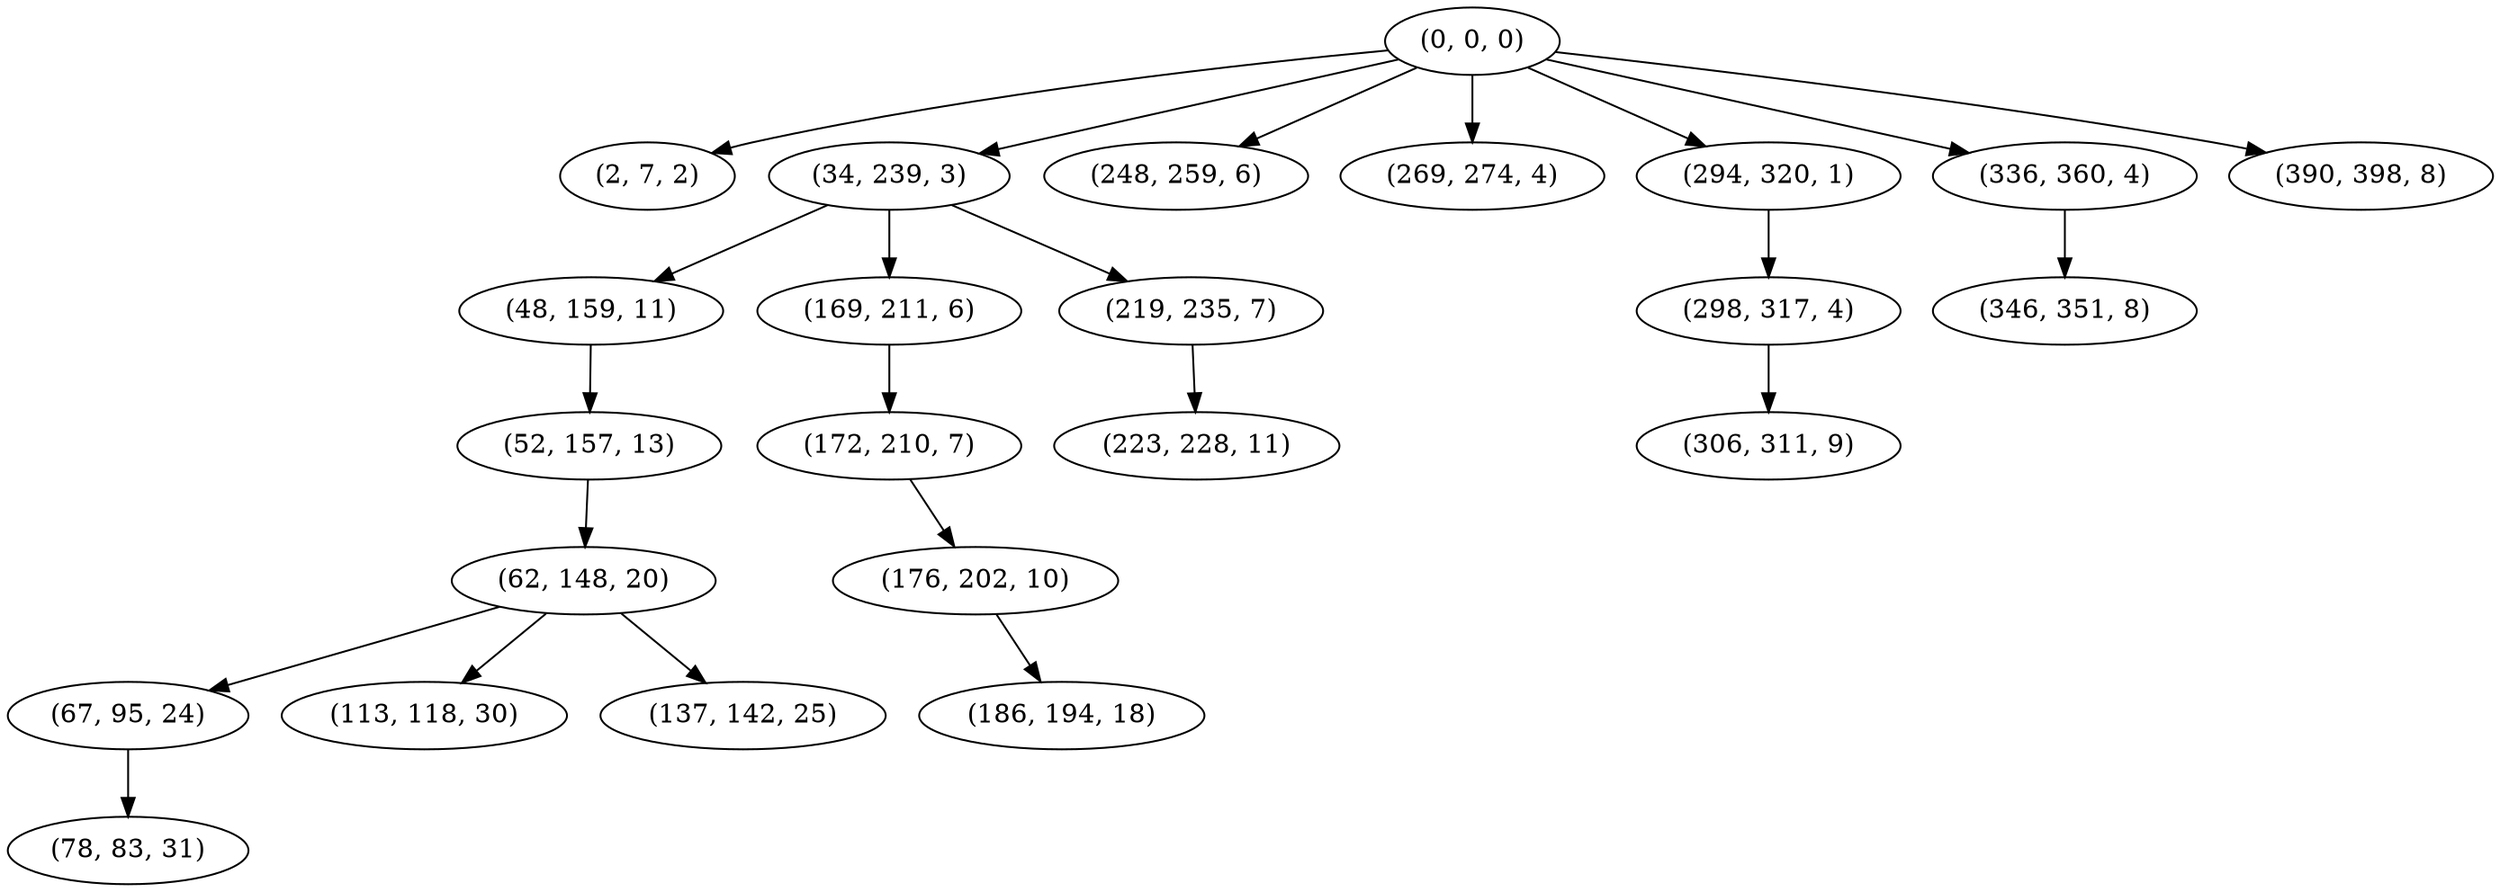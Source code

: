 digraph tree {
    "(0, 0, 0)";
    "(2, 7, 2)";
    "(34, 239, 3)";
    "(48, 159, 11)";
    "(52, 157, 13)";
    "(62, 148, 20)";
    "(67, 95, 24)";
    "(78, 83, 31)";
    "(113, 118, 30)";
    "(137, 142, 25)";
    "(169, 211, 6)";
    "(172, 210, 7)";
    "(176, 202, 10)";
    "(186, 194, 18)";
    "(219, 235, 7)";
    "(223, 228, 11)";
    "(248, 259, 6)";
    "(269, 274, 4)";
    "(294, 320, 1)";
    "(298, 317, 4)";
    "(306, 311, 9)";
    "(336, 360, 4)";
    "(346, 351, 8)";
    "(390, 398, 8)";
    "(0, 0, 0)" -> "(2, 7, 2)";
    "(0, 0, 0)" -> "(34, 239, 3)";
    "(0, 0, 0)" -> "(248, 259, 6)";
    "(0, 0, 0)" -> "(269, 274, 4)";
    "(0, 0, 0)" -> "(294, 320, 1)";
    "(0, 0, 0)" -> "(336, 360, 4)";
    "(0, 0, 0)" -> "(390, 398, 8)";
    "(34, 239, 3)" -> "(48, 159, 11)";
    "(34, 239, 3)" -> "(169, 211, 6)";
    "(34, 239, 3)" -> "(219, 235, 7)";
    "(48, 159, 11)" -> "(52, 157, 13)";
    "(52, 157, 13)" -> "(62, 148, 20)";
    "(62, 148, 20)" -> "(67, 95, 24)";
    "(62, 148, 20)" -> "(113, 118, 30)";
    "(62, 148, 20)" -> "(137, 142, 25)";
    "(67, 95, 24)" -> "(78, 83, 31)";
    "(169, 211, 6)" -> "(172, 210, 7)";
    "(172, 210, 7)" -> "(176, 202, 10)";
    "(176, 202, 10)" -> "(186, 194, 18)";
    "(219, 235, 7)" -> "(223, 228, 11)";
    "(294, 320, 1)" -> "(298, 317, 4)";
    "(298, 317, 4)" -> "(306, 311, 9)";
    "(336, 360, 4)" -> "(346, 351, 8)";
}
